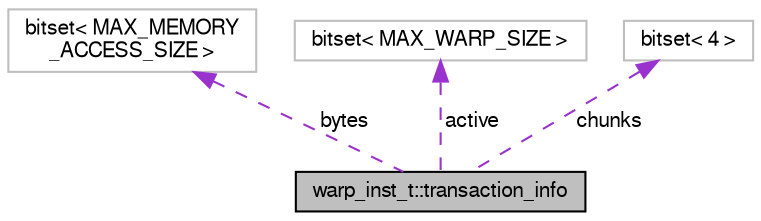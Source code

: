 digraph "warp_inst_t::transaction_info"
{
  bgcolor="transparent";
  edge [fontname="FreeSans",fontsize="10",labelfontname="FreeSans",labelfontsize="10"];
  node [fontname="FreeSans",fontsize="10",shape=record];
  Node1 [label="warp_inst_t::transaction_info",height=0.2,width=0.4,color="black", fillcolor="grey75", style="filled", fontcolor="black"];
  Node2 -> Node1 [dir="back",color="darkorchid3",fontsize="10",style="dashed",label=" bytes" ,fontname="FreeSans"];
  Node2 [label="bitset\< MAX_MEMORY\l_ACCESS_SIZE \>",height=0.2,width=0.4,color="grey75"];
  Node3 -> Node1 [dir="back",color="darkorchid3",fontsize="10",style="dashed",label=" active" ,fontname="FreeSans"];
  Node3 [label="bitset\< MAX_WARP_SIZE \>",height=0.2,width=0.4,color="grey75"];
  Node4 -> Node1 [dir="back",color="darkorchid3",fontsize="10",style="dashed",label=" chunks" ,fontname="FreeSans"];
  Node4 [label="bitset\< 4 \>",height=0.2,width=0.4,color="grey75"];
}
